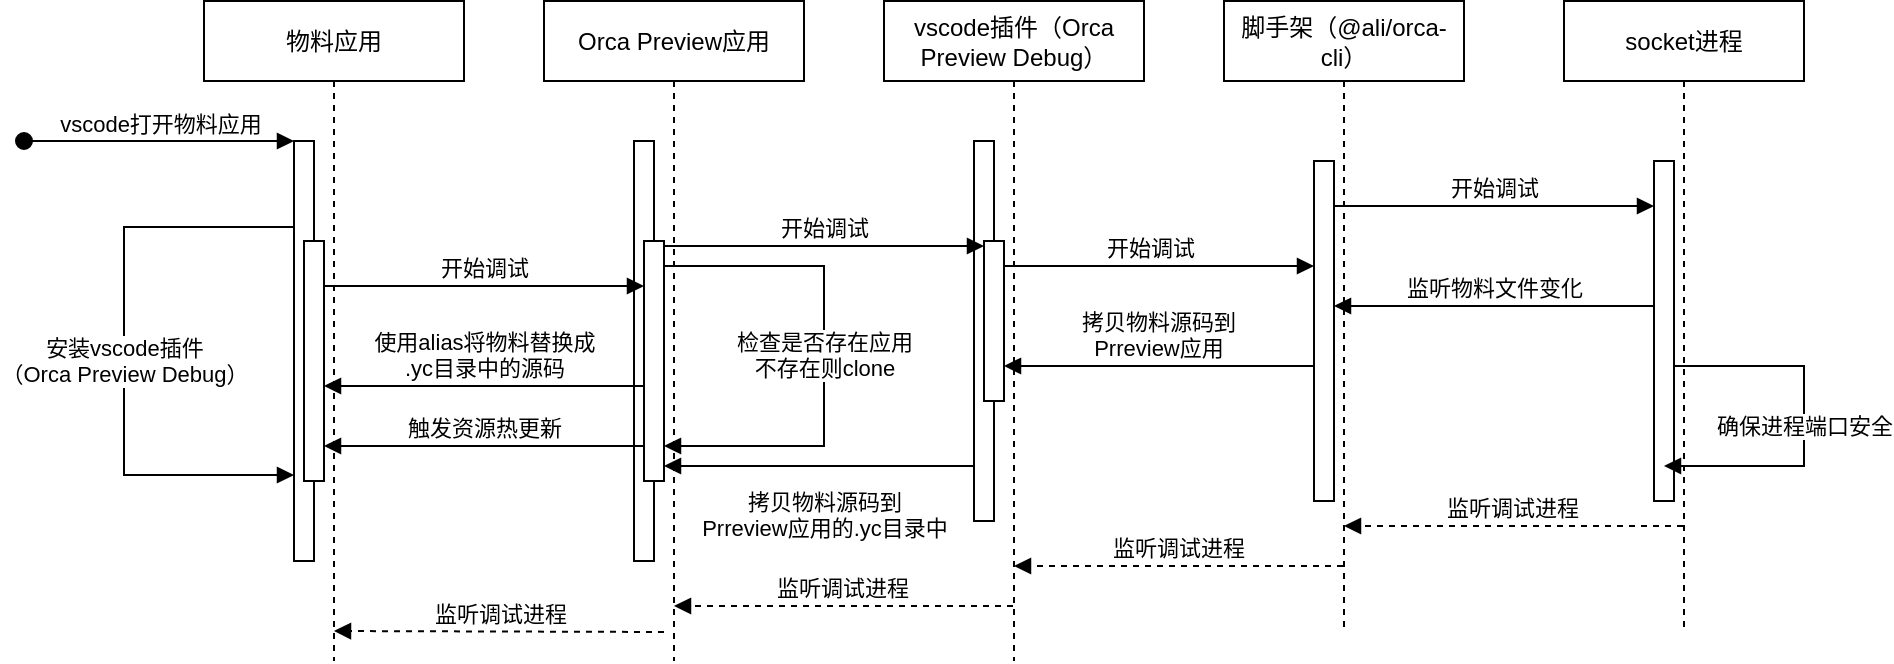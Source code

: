 <mxfile version="21.0.6" type="github">
  <diagram name="Page-1" id="2YBvvXClWsGukQMizWep">
    <mxGraphModel dx="2156" dy="836" grid="1" gridSize="10" guides="1" tooltips="1" connect="1" arrows="1" fold="1" page="1" pageScale="1" pageWidth="850" pageHeight="1100" math="0" shadow="0">
      <root>
        <mxCell id="0" />
        <mxCell id="1" parent="0" />
        <mxCell id="aM9ryv3xv72pqoxQDRHE-1" value="vscode插件（Orca Preview Debug）" style="shape=umlLifeline;perimeter=lifelinePerimeter;whiteSpace=wrap;html=1;container=0;dropTarget=0;collapsible=0;recursiveResize=0;outlineConnect=0;portConstraint=eastwest;newEdgeStyle={&quot;edgeStyle&quot;:&quot;elbowEdgeStyle&quot;,&quot;elbow&quot;:&quot;vertical&quot;,&quot;curved&quot;:0,&quot;rounded&quot;:0};" parent="1" vertex="1">
          <mxGeometry x="240" y="147.5" width="130" height="330" as="geometry" />
        </mxCell>
        <mxCell id="aM9ryv3xv72pqoxQDRHE-2" value="" style="html=1;points=[];perimeter=orthogonalPerimeter;outlineConnect=0;targetShapes=umlLifeline;portConstraint=eastwest;newEdgeStyle={&quot;edgeStyle&quot;:&quot;elbowEdgeStyle&quot;,&quot;elbow&quot;:&quot;vertical&quot;,&quot;curved&quot;:0,&quot;rounded&quot;:0};" parent="aM9ryv3xv72pqoxQDRHE-1" vertex="1">
          <mxGeometry x="45" y="70" width="10" height="190" as="geometry" />
        </mxCell>
        <mxCell id="aM9ryv3xv72pqoxQDRHE-4" value="" style="html=1;points=[];perimeter=orthogonalPerimeter;outlineConnect=0;targetShapes=umlLifeline;portConstraint=eastwest;newEdgeStyle={&quot;edgeStyle&quot;:&quot;elbowEdgeStyle&quot;,&quot;elbow&quot;:&quot;vertical&quot;,&quot;curved&quot;:0,&quot;rounded&quot;:0};" parent="aM9ryv3xv72pqoxQDRHE-1" vertex="1">
          <mxGeometry x="50" y="120" width="10" height="80" as="geometry" />
        </mxCell>
        <mxCell id="aM9ryv3xv72pqoxQDRHE-5" value="脚手架（@ali/orca-cli）" style="shape=umlLifeline;perimeter=lifelinePerimeter;whiteSpace=wrap;html=1;container=0;dropTarget=0;collapsible=0;recursiveResize=0;outlineConnect=0;portConstraint=eastwest;newEdgeStyle={&quot;edgeStyle&quot;:&quot;elbowEdgeStyle&quot;,&quot;elbow&quot;:&quot;vertical&quot;,&quot;curved&quot;:0,&quot;rounded&quot;:0};" parent="1" vertex="1">
          <mxGeometry x="410" y="147.5" width="120" height="315" as="geometry" />
        </mxCell>
        <mxCell id="aM9ryv3xv72pqoxQDRHE-6" value="" style="html=1;points=[];perimeter=orthogonalPerimeter;outlineConnect=0;targetShapes=umlLifeline;portConstraint=eastwest;newEdgeStyle={&quot;edgeStyle&quot;:&quot;elbowEdgeStyle&quot;,&quot;elbow&quot;:&quot;vertical&quot;,&quot;curved&quot;:0,&quot;rounded&quot;:0};" parent="aM9ryv3xv72pqoxQDRHE-5" vertex="1">
          <mxGeometry x="45" y="80" width="10" height="170" as="geometry" />
        </mxCell>
        <mxCell id="aM9ryv3xv72pqoxQDRHE-7" value="开始调试" style="html=1;verticalAlign=bottom;endArrow=block;edgeStyle=elbowEdgeStyle;elbow=vertical;curved=0;rounded=0;" parent="1" target="aM9ryv3xv72pqoxQDRHE-6" edge="1">
          <mxGeometry relative="1" as="geometry">
            <mxPoint x="300" y="290" as="sourcePoint" />
            <Array as="points">
              <mxPoint x="430" y="280" />
              <mxPoint x="340" y="250" />
            </Array>
          </mxGeometry>
        </mxCell>
        <mxCell id="aM9ryv3xv72pqoxQDRHE-9" value="拷贝物料源码到&lt;br&gt;Prreview应用" style="html=1;verticalAlign=bottom;endArrow=block;edgeStyle=elbowEdgeStyle;elbow=vertical;curved=0;rounded=0;" parent="1" source="aM9ryv3xv72pqoxQDRHE-6" target="aM9ryv3xv72pqoxQDRHE-4" edge="1">
          <mxGeometry x="0.005" relative="1" as="geometry">
            <mxPoint x="335" y="290" as="sourcePoint" />
            <Array as="points">
              <mxPoint x="430" y="330" />
              <mxPoint x="440" y="300" />
              <mxPoint x="350" y="290" />
            </Array>
            <mxPoint as="offset" />
          </mxGeometry>
        </mxCell>
        <mxCell id="bYGwRz_LViFxHBoVq2A7-7" value="Orca Preview应用" style="shape=umlLifeline;perimeter=lifelinePerimeter;whiteSpace=wrap;html=1;container=0;dropTarget=0;collapsible=0;recursiveResize=0;outlineConnect=0;portConstraint=eastwest;newEdgeStyle={&quot;edgeStyle&quot;:&quot;elbowEdgeStyle&quot;,&quot;elbow&quot;:&quot;vertical&quot;,&quot;curved&quot;:0,&quot;rounded&quot;:0};" vertex="1" parent="1">
          <mxGeometry x="70" y="147.5" width="130" height="330" as="geometry" />
        </mxCell>
        <mxCell id="bYGwRz_LViFxHBoVq2A7-8" value="" style="html=1;points=[];perimeter=orthogonalPerimeter;outlineConnect=0;targetShapes=umlLifeline;portConstraint=eastwest;newEdgeStyle={&quot;edgeStyle&quot;:&quot;elbowEdgeStyle&quot;,&quot;elbow&quot;:&quot;vertical&quot;,&quot;curved&quot;:0,&quot;rounded&quot;:0};" vertex="1" parent="bYGwRz_LViFxHBoVq2A7-7">
          <mxGeometry x="45" y="70" width="10" height="210" as="geometry" />
        </mxCell>
        <mxCell id="bYGwRz_LViFxHBoVq2A7-10" value="" style="html=1;points=[];perimeter=orthogonalPerimeter;outlineConnect=0;targetShapes=umlLifeline;portConstraint=eastwest;newEdgeStyle={&quot;edgeStyle&quot;:&quot;elbowEdgeStyle&quot;,&quot;elbow&quot;:&quot;vertical&quot;,&quot;curved&quot;:0,&quot;rounded&quot;:0};" vertex="1" parent="bYGwRz_LViFxHBoVq2A7-7">
          <mxGeometry x="50" y="120" width="10" height="120" as="geometry" />
        </mxCell>
        <mxCell id="bYGwRz_LViFxHBoVq2A7-11" value="物料应用" style="shape=umlLifeline;perimeter=lifelinePerimeter;whiteSpace=wrap;html=1;container=0;dropTarget=0;collapsible=0;recursiveResize=0;outlineConnect=0;portConstraint=eastwest;newEdgeStyle={&quot;edgeStyle&quot;:&quot;elbowEdgeStyle&quot;,&quot;elbow&quot;:&quot;vertical&quot;,&quot;curved&quot;:0,&quot;rounded&quot;:0};" vertex="1" parent="1">
          <mxGeometry x="-100" y="147.5" width="130" height="330" as="geometry" />
        </mxCell>
        <mxCell id="bYGwRz_LViFxHBoVq2A7-12" value="" style="html=1;points=[];perimeter=orthogonalPerimeter;outlineConnect=0;targetShapes=umlLifeline;portConstraint=eastwest;newEdgeStyle={&quot;edgeStyle&quot;:&quot;elbowEdgeStyle&quot;,&quot;elbow&quot;:&quot;vertical&quot;,&quot;curved&quot;:0,&quot;rounded&quot;:0};" vertex="1" parent="bYGwRz_LViFxHBoVq2A7-11">
          <mxGeometry x="45" y="70" width="10" height="210" as="geometry" />
        </mxCell>
        <mxCell id="bYGwRz_LViFxHBoVq2A7-13" value="vscode打开物料应用" style="html=1;verticalAlign=bottom;startArrow=oval;endArrow=block;startSize=8;edgeStyle=elbowEdgeStyle;elbow=vertical;curved=0;rounded=0;" edge="1" parent="bYGwRz_LViFxHBoVq2A7-11" target="bYGwRz_LViFxHBoVq2A7-12">
          <mxGeometry relative="1" as="geometry">
            <mxPoint x="-90" y="70" as="sourcePoint" />
          </mxGeometry>
        </mxCell>
        <mxCell id="bYGwRz_LViFxHBoVq2A7-14" value="" style="html=1;points=[];perimeter=orthogonalPerimeter;outlineConnect=0;targetShapes=umlLifeline;portConstraint=eastwest;newEdgeStyle={&quot;edgeStyle&quot;:&quot;elbowEdgeStyle&quot;,&quot;elbow&quot;:&quot;vertical&quot;,&quot;curved&quot;:0,&quot;rounded&quot;:0};" vertex="1" parent="bYGwRz_LViFxHBoVq2A7-11">
          <mxGeometry x="50" y="120" width="10" height="120" as="geometry" />
        </mxCell>
        <mxCell id="bYGwRz_LViFxHBoVq2A7-15" value="安装vscode插件&lt;br&gt;（Orca Preview Debug）" style="html=1;verticalAlign=bottom;endArrow=block;edgeStyle=elbowEdgeStyle;elbow=horizontal;curved=0;rounded=0;" edge="1" parent="bYGwRz_LViFxHBoVq2A7-11" source="bYGwRz_LViFxHBoVq2A7-12" target="bYGwRz_LViFxHBoVq2A7-12">
          <mxGeometry x="0.128" relative="1" as="geometry">
            <mxPoint x="-90" y="125" as="sourcePoint" />
            <Array as="points">
              <mxPoint x="-40" y="113" />
            </Array>
            <mxPoint x="-90" y="230" as="targetPoint" />
            <mxPoint y="1" as="offset" />
          </mxGeometry>
        </mxCell>
        <mxCell id="bYGwRz_LViFxHBoVq2A7-17" value="开始调试" style="html=1;verticalAlign=bottom;endArrow=block;edgeStyle=elbowEdgeStyle;elbow=vertical;curved=0;rounded=0;" edge="1" parent="1" source="bYGwRz_LViFxHBoVq2A7-14" target="bYGwRz_LViFxHBoVq2A7-10">
          <mxGeometry relative="1" as="geometry">
            <mxPoint x="-50" y="240" as="sourcePoint" />
            <Array as="points">
              <mxPoint x="60" y="290" />
              <mxPoint x="5" y="240" />
            </Array>
            <mxPoint x="120" y="240" as="targetPoint" />
          </mxGeometry>
        </mxCell>
        <mxCell id="bYGwRz_LViFxHBoVq2A7-20" value="使用alias将物料替换成&lt;br&gt;.yc目录中的源码" style="html=1;verticalAlign=bottom;endArrow=block;edgeStyle=elbowEdgeStyle;elbow=horizontal;curved=0;rounded=0;" edge="1" parent="1">
          <mxGeometry relative="1" as="geometry">
            <mxPoint x="120" y="340" as="sourcePoint" />
            <Array as="points">
              <mxPoint x="40" y="340" />
              <mxPoint x="15" y="260" />
            </Array>
            <mxPoint x="-40" y="340" as="targetPoint" />
          </mxGeometry>
        </mxCell>
        <mxCell id="bYGwRz_LViFxHBoVq2A7-21" value="触发资源热更新" style="html=1;verticalAlign=bottom;endArrow=block;edgeStyle=elbowEdgeStyle;elbow=vertical;curved=0;rounded=0;" edge="1" parent="1">
          <mxGeometry relative="1" as="geometry">
            <mxPoint x="120" y="370" as="sourcePoint" />
            <Array as="points">
              <mxPoint x="40" y="370" />
              <mxPoint x="15" y="290" />
            </Array>
            <mxPoint x="-40" y="370" as="targetPoint" />
          </mxGeometry>
        </mxCell>
        <mxCell id="bYGwRz_LViFxHBoVq2A7-22" value="开始调试" style="html=1;verticalAlign=bottom;endArrow=block;edgeStyle=elbowEdgeStyle;elbow=vertical;curved=0;rounded=0;" edge="1" parent="1">
          <mxGeometry relative="1" as="geometry">
            <mxPoint x="130" y="270" as="sourcePoint" />
            <Array as="points">
              <mxPoint x="230" y="270" />
              <mxPoint x="175" y="220" />
            </Array>
            <mxPoint x="290" y="270" as="targetPoint" />
          </mxGeometry>
        </mxCell>
        <mxCell id="bYGwRz_LViFxHBoVq2A7-23" value="检查是否存在应用&lt;br&gt;不存在则clone" style="html=1;verticalAlign=bottom;endArrow=block;edgeStyle=elbowEdgeStyle;elbow=horizontal;curved=0;rounded=0;" edge="1" parent="1">
          <mxGeometry x="0.12" relative="1" as="geometry">
            <mxPoint x="130" y="280" as="sourcePoint" />
            <Array as="points">
              <mxPoint x="210" y="330" />
            </Array>
            <mxPoint x="130" y="370" as="targetPoint" />
            <mxPoint as="offset" />
          </mxGeometry>
        </mxCell>
        <mxCell id="bYGwRz_LViFxHBoVq2A7-24" value="拷贝物料源码到&lt;br&gt;Prreview应用的.yc目录中" style="html=1;verticalAlign=bottom;endArrow=block;edgeStyle=elbowEdgeStyle;elbow=vertical;curved=0;rounded=0;" edge="1" parent="1">
          <mxGeometry x="-0.032" y="40" relative="1" as="geometry">
            <mxPoint x="285" y="380" as="sourcePoint" />
            <Array as="points">
              <mxPoint x="180" y="380" />
            </Array>
            <mxPoint x="130" y="380" as="targetPoint" />
            <mxPoint as="offset" />
          </mxGeometry>
        </mxCell>
        <mxCell id="bYGwRz_LViFxHBoVq2A7-25" value="监听调试进程" style="html=1;verticalAlign=bottom;endArrow=block;edgeStyle=elbowEdgeStyle;elbow=vertical;curved=0;rounded=0;dashed=1;" edge="1" parent="1" source="aM9ryv3xv72pqoxQDRHE-5" target="aM9ryv3xv72pqoxQDRHE-1">
          <mxGeometry x="0.006" relative="1" as="geometry">
            <mxPoint x="465" y="430" as="sourcePoint" />
            <Array as="points">
              <mxPoint x="390" y="430" />
              <mxPoint x="430" y="390" />
              <mxPoint x="410" y="420" />
              <mxPoint x="440" y="430" />
              <mxPoint x="450" y="400" />
              <mxPoint x="360" y="390" />
            </Array>
            <mxPoint x="310" y="430" as="targetPoint" />
            <mxPoint as="offset" />
          </mxGeometry>
        </mxCell>
        <mxCell id="bYGwRz_LViFxHBoVq2A7-27" value="监听调试进程" style="html=1;verticalAlign=bottom;endArrow=block;edgeStyle=elbowEdgeStyle;elbow=vertical;curved=0;rounded=0;dashed=1;" edge="1" parent="1" source="aM9ryv3xv72pqoxQDRHE-1" target="bYGwRz_LViFxHBoVq2A7-7">
          <mxGeometry x="0.006" relative="1" as="geometry">
            <mxPoint x="305" y="450" as="sourcePoint" />
            <Array as="points">
              <mxPoint x="225" y="450" />
              <mxPoint x="265" y="410" />
              <mxPoint x="245" y="440" />
              <mxPoint x="275" y="450" />
              <mxPoint x="285" y="420" />
              <mxPoint x="195" y="410" />
            </Array>
            <mxPoint x="140" y="450" as="targetPoint" />
            <mxPoint as="offset" />
          </mxGeometry>
        </mxCell>
        <mxCell id="bYGwRz_LViFxHBoVq2A7-28" value="监听调试进程" style="html=1;verticalAlign=bottom;endArrow=block;edgeStyle=elbowEdgeStyle;elbow=vertical;curved=0;rounded=0;dashed=1;" edge="1" parent="1" target="bYGwRz_LViFxHBoVq2A7-11">
          <mxGeometry x="0.006" relative="1" as="geometry">
            <mxPoint x="130" y="463" as="sourcePoint" />
            <Array as="points">
              <mxPoint x="60" y="462.5" />
              <mxPoint x="100" y="422.5" />
              <mxPoint x="80" y="452.5" />
              <mxPoint x="110" y="462.5" />
              <mxPoint x="120" y="432.5" />
              <mxPoint x="30" y="422.5" />
            </Array>
            <mxPoint x="-30" y="462.5" as="targetPoint" />
            <mxPoint as="offset" />
          </mxGeometry>
        </mxCell>
        <mxCell id="bYGwRz_LViFxHBoVq2A7-29" value="socket进程" style="shape=umlLifeline;perimeter=lifelinePerimeter;whiteSpace=wrap;html=1;container=0;dropTarget=0;collapsible=0;recursiveResize=0;outlineConnect=0;portConstraint=eastwest;newEdgeStyle={&quot;edgeStyle&quot;:&quot;elbowEdgeStyle&quot;,&quot;elbow&quot;:&quot;vertical&quot;,&quot;curved&quot;:0,&quot;rounded&quot;:0};" vertex="1" parent="1">
          <mxGeometry x="580" y="147.5" width="120" height="315" as="geometry" />
        </mxCell>
        <mxCell id="bYGwRz_LViFxHBoVq2A7-30" value="" style="html=1;points=[];perimeter=orthogonalPerimeter;outlineConnect=0;targetShapes=umlLifeline;portConstraint=eastwest;newEdgeStyle={&quot;edgeStyle&quot;:&quot;elbowEdgeStyle&quot;,&quot;elbow&quot;:&quot;vertical&quot;,&quot;curved&quot;:0,&quot;rounded&quot;:0};" vertex="1" parent="bYGwRz_LViFxHBoVq2A7-29">
          <mxGeometry x="45" y="80" width="10" height="170" as="geometry" />
        </mxCell>
        <mxCell id="bYGwRz_LViFxHBoVq2A7-31" value="开始调试" style="html=1;verticalAlign=bottom;endArrow=block;edgeStyle=elbowEdgeStyle;elbow=vertical;curved=0;rounded=0;" edge="1" parent="1" source="aM9ryv3xv72pqoxQDRHE-6" target="bYGwRz_LViFxHBoVq2A7-30">
          <mxGeometry relative="1" as="geometry">
            <mxPoint x="470" y="250" as="sourcePoint" />
            <Array as="points">
              <mxPoint x="580" y="250" />
              <mxPoint x="460" y="240" />
              <mxPoint x="510" y="210" />
            </Array>
            <mxPoint x="625" y="240" as="targetPoint" />
          </mxGeometry>
        </mxCell>
        <mxCell id="bYGwRz_LViFxHBoVq2A7-33" value="监听物料文件变化" style="html=1;verticalAlign=bottom;endArrow=block;edgeStyle=elbowEdgeStyle;elbow=vertical;curved=0;rounded=0;" edge="1" parent="1" source="bYGwRz_LViFxHBoVq2A7-30" target="aM9ryv3xv72pqoxQDRHE-6">
          <mxGeometry relative="1" as="geometry">
            <mxPoint x="475" y="260" as="sourcePoint" />
            <Array as="points">
              <mxPoint x="590" y="300" />
              <mxPoint x="570" y="280" />
              <mxPoint x="590" y="260" />
              <mxPoint x="470" y="250" />
              <mxPoint x="520" y="220" />
            </Array>
            <mxPoint x="635" y="260" as="targetPoint" />
          </mxGeometry>
        </mxCell>
        <mxCell id="bYGwRz_LViFxHBoVq2A7-34" value="确保进程端口安全" style="html=1;verticalAlign=bottom;endArrow=block;edgeStyle=elbowEdgeStyle;elbow=horizontal;curved=0;rounded=0;" edge="1" parent="1" source="bYGwRz_LViFxHBoVq2A7-30">
          <mxGeometry x="0.118" relative="1" as="geometry">
            <mxPoint x="630" y="290" as="sourcePoint" />
            <Array as="points">
              <mxPoint x="700" y="330" />
              <mxPoint x="680" y="320" />
              <mxPoint x="710" y="340" />
            </Array>
            <mxPoint x="630" y="380" as="targetPoint" />
            <mxPoint as="offset" />
          </mxGeometry>
        </mxCell>
        <mxCell id="bYGwRz_LViFxHBoVq2A7-35" value="监听调试进程" style="html=1;verticalAlign=bottom;endArrow=block;edgeStyle=elbowEdgeStyle;elbow=vertical;curved=0;rounded=0;dashed=1;" edge="1" parent="1" source="bYGwRz_LViFxHBoVq2A7-29" target="aM9ryv3xv72pqoxQDRHE-5">
          <mxGeometry x="0.006" relative="1" as="geometry">
            <mxPoint x="635" y="430" as="sourcePoint" />
            <Array as="points">
              <mxPoint x="570" y="410" />
              <mxPoint x="580" y="410" />
              <mxPoint x="610" y="410" />
              <mxPoint x="555" y="430" />
              <mxPoint x="595" y="390" />
              <mxPoint x="575" y="420" />
              <mxPoint x="605" y="430" />
              <mxPoint x="615" y="400" />
              <mxPoint x="525" y="390" />
            </Array>
            <mxPoint x="470" y="430" as="targetPoint" />
            <mxPoint as="offset" />
          </mxGeometry>
        </mxCell>
      </root>
    </mxGraphModel>
  </diagram>
</mxfile>
